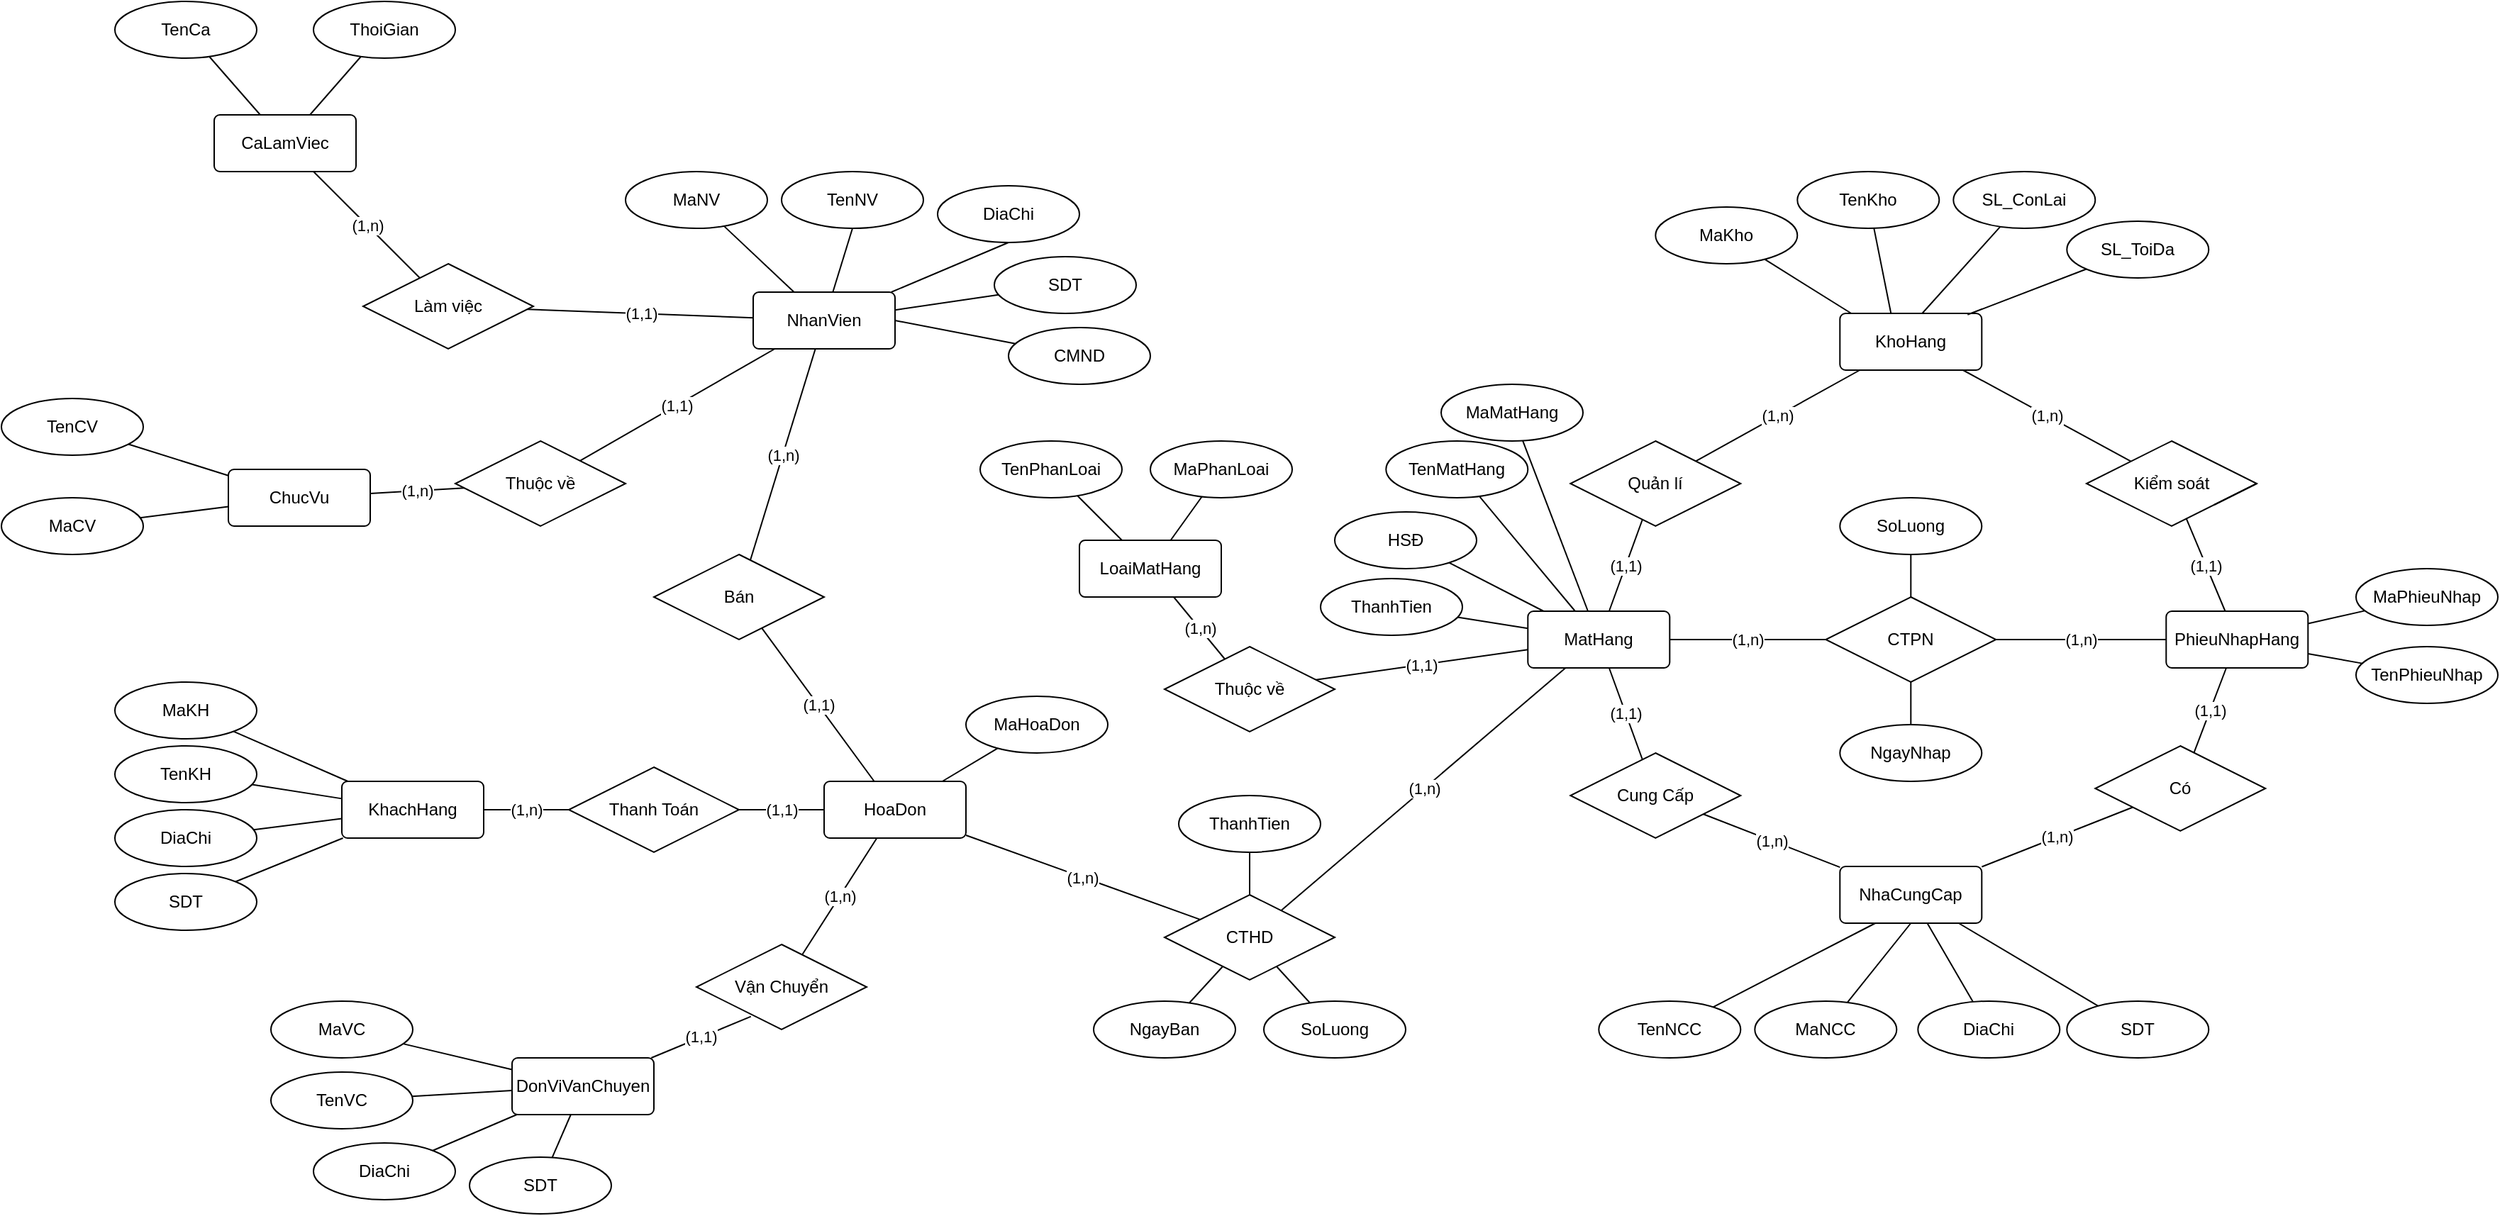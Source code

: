 <mxfile version="16.5.1" type="device"><diagram id="6a1bHGBGVH5mavBtbU1z" name="Page-1"><mxGraphModel dx="2148" dy="861" grid="1" gridSize="10" guides="1" tooltips="1" connect="1" arrows="1" fold="1" page="1" pageScale="1" pageWidth="850" pageHeight="1100" math="0" shadow="0"><root><mxCell id="0"/><mxCell id="1" parent="0"/><mxCell id="fHMDKejE6S2geMiqadcJ-3" value="(1,n)" style="rounded=0;orthogonalLoop=1;jettySize=auto;html=1;endArrow=none;endFill=0;" parent="1" source="VU9gFkAh_YzWSPAlti87-1" target="fHMDKejE6S2geMiqadcJ-2" edge="1"><mxGeometry relative="1" as="geometry"/></mxCell><mxCell id="fHMDKejE6S2geMiqadcJ-56" value="(1,1)" style="edgeStyle=none;rounded=0;orthogonalLoop=1;jettySize=auto;html=1;endArrow=none;endFill=0;" parent="1" source="VU9gFkAh_YzWSPAlti87-1" target="fHMDKejE6S2geMiqadcJ-55" edge="1"><mxGeometry relative="1" as="geometry"/></mxCell><mxCell id="VU9gFkAh_YzWSPAlti87-1" value="NhanVien" style="rounded=1;arcSize=10;whiteSpace=wrap;html=1;align=center;" parent="1" vertex="1"><mxGeometry x="75" y="328" width="100" height="40" as="geometry"/></mxCell><mxCell id="VU9gFkAh_YzWSPAlti87-6" value="(1,n)" style="edgeStyle=none;rounded=0;orthogonalLoop=1;jettySize=auto;html=1;endArrow=none;endFill=0;" parent="1" source="VU9gFkAh_YzWSPAlti87-2" target="VU9gFkAh_YzWSPAlti87-5" edge="1"><mxGeometry relative="1" as="geometry"/></mxCell><mxCell id="VU9gFkAh_YzWSPAlti87-2" value="ChucVu" style="rounded=1;arcSize=10;whiteSpace=wrap;html=1;align=center;" parent="1" vertex="1"><mxGeometry x="-295" y="453" width="100" height="40" as="geometry"/></mxCell><mxCell id="VU9gFkAh_YzWSPAlti87-7" value="(1,1)" style="edgeStyle=none;rounded=0;orthogonalLoop=1;jettySize=auto;html=1;endArrow=none;endFill=0;" parent="1" source="VU9gFkAh_YzWSPAlti87-5" target="VU9gFkAh_YzWSPAlti87-1" edge="1"><mxGeometry relative="1" as="geometry"/></mxCell><mxCell id="VU9gFkAh_YzWSPAlti87-5" value="Thuộc về" style="shape=rhombus;perimeter=rhombusPerimeter;whiteSpace=wrap;html=1;align=center;" parent="1" vertex="1"><mxGeometry x="-135" y="433" width="120" height="60" as="geometry"/></mxCell><mxCell id="fHMDKejE6S2geMiqadcJ-13" value="(1,n)" style="edgeStyle=none;rounded=0;orthogonalLoop=1;jettySize=auto;html=1;endArrow=none;endFill=0;" parent="1" source="fHMDKejE6S2geMiqadcJ-1" target="fHMDKejE6S2geMiqadcJ-12" edge="1"><mxGeometry relative="1" as="geometry"/></mxCell><mxCell id="fHMDKejE6S2geMiqadcJ-76" value="(1,n)" style="edgeStyle=none;rounded=0;orthogonalLoop=1;jettySize=auto;html=1;endArrow=none;endFill=0;" parent="1" source="fHMDKejE6S2geMiqadcJ-1" target="fHMDKejE6S2geMiqadcJ-71" edge="1"><mxGeometry relative="1" as="geometry"/></mxCell><mxCell id="fHMDKejE6S2geMiqadcJ-1" value="HoaDon" style="rounded=1;arcSize=10;whiteSpace=wrap;html=1;align=center;" parent="1" vertex="1"><mxGeometry x="125" y="673" width="100" height="40" as="geometry"/></mxCell><mxCell id="fHMDKejE6S2geMiqadcJ-4" value="(1,1)" style="edgeStyle=none;rounded=0;orthogonalLoop=1;jettySize=auto;html=1;endArrow=none;endFill=0;" parent="1" source="fHMDKejE6S2geMiqadcJ-2" target="fHMDKejE6S2geMiqadcJ-1" edge="1"><mxGeometry relative="1" as="geometry"/></mxCell><mxCell id="fHMDKejE6S2geMiqadcJ-2" value="Bán" style="shape=rhombus;perimeter=rhombusPerimeter;whiteSpace=wrap;html=1;align=center;" parent="1" vertex="1"><mxGeometry x="5" y="513" width="120" height="60" as="geometry"/></mxCell><mxCell id="fHMDKejE6S2geMiqadcJ-8" value="(1,1)" style="edgeStyle=none;rounded=0;orthogonalLoop=1;jettySize=auto;html=1;endArrow=none;endFill=0;" parent="1" source="fHMDKejE6S2geMiqadcJ-5" target="fHMDKejE6S2geMiqadcJ-1" edge="1"><mxGeometry relative="1" as="geometry"/></mxCell><mxCell id="fHMDKejE6S2geMiqadcJ-5" value="Thanh Toán" style="shape=rhombus;perimeter=rhombusPerimeter;whiteSpace=wrap;html=1;align=center;" parent="1" vertex="1"><mxGeometry x="-55" y="663" width="120" height="60" as="geometry"/></mxCell><mxCell id="fHMDKejE6S2geMiqadcJ-7" value="(1,n)" style="edgeStyle=none;rounded=0;orthogonalLoop=1;jettySize=auto;html=1;endArrow=none;endFill=0;" parent="1" source="fHMDKejE6S2geMiqadcJ-6" target="fHMDKejE6S2geMiqadcJ-5" edge="1"><mxGeometry relative="1" as="geometry"/></mxCell><mxCell id="fHMDKejE6S2geMiqadcJ-6" value="KhachHang" style="rounded=1;arcSize=10;whiteSpace=wrap;html=1;align=center;" parent="1" vertex="1"><mxGeometry x="-215" y="673" width="100" height="40" as="geometry"/></mxCell><mxCell id="fHMDKejE6S2geMiqadcJ-21" value="(1,1)" style="edgeStyle=none;rounded=0;orthogonalLoop=1;jettySize=auto;html=1;endArrow=none;endFill=0;" parent="1" source="fHMDKejE6S2geMiqadcJ-9" target="fHMDKejE6S2geMiqadcJ-20" edge="1"><mxGeometry relative="1" as="geometry"/></mxCell><mxCell id="fHMDKejE6S2geMiqadcJ-49" value="(1,1)" style="edgeStyle=none;rounded=0;orthogonalLoop=1;jettySize=auto;html=1;endArrow=none;endFill=0;" parent="1" source="fHMDKejE6S2geMiqadcJ-9" target="fHMDKejE6S2geMiqadcJ-44" edge="1"><mxGeometry relative="1" as="geometry"/></mxCell><mxCell id="fHMDKejE6S2geMiqadcJ-9" value="MatHang" style="rounded=1;arcSize=10;whiteSpace=wrap;html=1;align=center;" parent="1" vertex="1"><mxGeometry x="621.15" y="553" width="100" height="40" as="geometry"/></mxCell><mxCell id="fHMDKejE6S2geMiqadcJ-14" value="(1,n)" style="edgeStyle=none;rounded=0;orthogonalLoop=1;jettySize=auto;html=1;endArrow=none;endFill=0;" parent="1" source="fHMDKejE6S2geMiqadcJ-12" target="fHMDKejE6S2geMiqadcJ-9" edge="1"><mxGeometry relative="1" as="geometry"/></mxCell><mxCell id="fHMDKejE6S2geMiqadcJ-12" value="CTHD" style="shape=rhombus;perimeter=rhombusPerimeter;whiteSpace=wrap;html=1;align=center;" parent="1" vertex="1"><mxGeometry x="365" y="753" width="120" height="60" as="geometry"/></mxCell><mxCell id="fHMDKejE6S2geMiqadcJ-32" value="(1,n)" style="edgeStyle=none;rounded=0;orthogonalLoop=1;jettySize=auto;html=1;endArrow=none;endFill=0;" parent="1" source="fHMDKejE6S2geMiqadcJ-18" target="fHMDKejE6S2geMiqadcJ-29" edge="1"><mxGeometry relative="1" as="geometry"/></mxCell><mxCell id="fHMDKejE6S2geMiqadcJ-18" value="NhaCungCap" style="rounded=1;arcSize=10;whiteSpace=wrap;html=1;align=center;" parent="1" vertex="1"><mxGeometry x="841.15" y="733" width="100" height="40" as="geometry"/></mxCell><mxCell id="fHMDKejE6S2geMiqadcJ-22" value="(1,n)" style="edgeStyle=none;rounded=0;orthogonalLoop=1;jettySize=auto;html=1;endArrow=none;endFill=0;" parent="1" source="fHMDKejE6S2geMiqadcJ-20" target="fHMDKejE6S2geMiqadcJ-18" edge="1"><mxGeometry relative="1" as="geometry"/></mxCell><mxCell id="fHMDKejE6S2geMiqadcJ-20" value="Cung Cấp" style="shape=rhombus;perimeter=rhombusPerimeter;whiteSpace=wrap;html=1;align=center;" parent="1" vertex="1"><mxGeometry x="651.15" y="653" width="120" height="60" as="geometry"/></mxCell><mxCell id="fHMDKejE6S2geMiqadcJ-25" value="PhieuNhapHang" style="rounded=1;arcSize=10;whiteSpace=wrap;html=1;align=center;" parent="1" vertex="1"><mxGeometry x="1071.15" y="553" width="100" height="40" as="geometry"/></mxCell><mxCell id="fHMDKejE6S2geMiqadcJ-41" value="(1,n)" style="edgeStyle=none;rounded=0;orthogonalLoop=1;jettySize=auto;html=1;endArrow=none;endFill=0;" parent="1" source="fHMDKejE6S2geMiqadcJ-26" target="fHMDKejE6S2geMiqadcJ-9" edge="1"><mxGeometry relative="1" as="geometry"/></mxCell><mxCell id="fHMDKejE6S2geMiqadcJ-42" value="(1,n)" style="edgeStyle=none;rounded=0;orthogonalLoop=1;jettySize=auto;html=1;endArrow=none;endFill=0;" parent="1" source="fHMDKejE6S2geMiqadcJ-26" target="fHMDKejE6S2geMiqadcJ-25" edge="1"><mxGeometry relative="1" as="geometry"/></mxCell><mxCell id="fHMDKejE6S2geMiqadcJ-26" value="CTPN" style="shape=rhombus;perimeter=rhombusPerimeter;whiteSpace=wrap;html=1;align=center;" parent="1" vertex="1"><mxGeometry x="831.15" y="543" width="120" height="60" as="geometry"/></mxCell><mxCell id="fHMDKejE6S2geMiqadcJ-31" value="(1,1)" style="edgeStyle=none;rounded=0;orthogonalLoop=1;jettySize=auto;html=1;endArrow=none;endFill=0;" parent="1" source="fHMDKejE6S2geMiqadcJ-29" target="fHMDKejE6S2geMiqadcJ-25" edge="1"><mxGeometry relative="1" as="geometry"/></mxCell><mxCell id="fHMDKejE6S2geMiqadcJ-29" value="Có" style="shape=rhombus;perimeter=rhombusPerimeter;whiteSpace=wrap;html=1;align=center;" parent="1" vertex="1"><mxGeometry x="1021.15" y="648" width="120" height="60" as="geometry"/></mxCell><mxCell id="fHMDKejE6S2geMiqadcJ-61" value="(1,n)" style="edgeStyle=none;rounded=0;orthogonalLoop=1;jettySize=auto;html=1;endArrow=none;endFill=0;" parent="1" source="fHMDKejE6S2geMiqadcJ-43" target="fHMDKejE6S2geMiqadcJ-60" edge="1"><mxGeometry relative="1" as="geometry"/></mxCell><mxCell id="fHMDKejE6S2geMiqadcJ-43" value="KhoHang" style="rounded=1;arcSize=10;whiteSpace=wrap;html=1;align=center;" parent="1" vertex="1"><mxGeometry x="841.15" y="343" width="100" height="40" as="geometry"/></mxCell><mxCell id="fHMDKejE6S2geMiqadcJ-53" value="(1,n)" style="edgeStyle=none;rounded=0;orthogonalLoop=1;jettySize=auto;html=1;endArrow=none;endFill=0;" parent="1" source="fHMDKejE6S2geMiqadcJ-44" target="fHMDKejE6S2geMiqadcJ-43" edge="1"><mxGeometry relative="1" as="geometry"/></mxCell><mxCell id="fHMDKejE6S2geMiqadcJ-44" value="Quản lí" style="shape=rhombus;perimeter=rhombusPerimeter;whiteSpace=wrap;html=1;align=center;" parent="1" vertex="1"><mxGeometry x="651.15" y="433" width="120" height="60" as="geometry"/></mxCell><mxCell id="fHMDKejE6S2geMiqadcJ-54" value="CaLamViec" style="rounded=1;arcSize=10;whiteSpace=wrap;html=1;align=center;" parent="1" vertex="1"><mxGeometry x="-305" y="203" width="100" height="40" as="geometry"/></mxCell><mxCell id="fHMDKejE6S2geMiqadcJ-57" value="(1,n)" style="edgeStyle=none;rounded=0;orthogonalLoop=1;jettySize=auto;html=1;endArrow=none;endFill=0;" parent="1" source="fHMDKejE6S2geMiqadcJ-55" target="fHMDKejE6S2geMiqadcJ-54" edge="1"><mxGeometry relative="1" as="geometry"/></mxCell><mxCell id="fHMDKejE6S2geMiqadcJ-55" value="Làm việc" style="shape=rhombus;perimeter=rhombusPerimeter;whiteSpace=wrap;html=1;align=center;" parent="1" vertex="1"><mxGeometry x="-200" y="308" width="120" height="60" as="geometry"/></mxCell><mxCell id="fHMDKejE6S2geMiqadcJ-62" value="(1,1)" style="edgeStyle=none;rounded=0;orthogonalLoop=1;jettySize=auto;html=1;endArrow=none;endFill=0;" parent="1" source="fHMDKejE6S2geMiqadcJ-60" target="fHMDKejE6S2geMiqadcJ-25" edge="1"><mxGeometry relative="1" as="geometry"/></mxCell><mxCell id="fHMDKejE6S2geMiqadcJ-60" value="Kiểm soát" style="shape=rhombus;perimeter=rhombusPerimeter;whiteSpace=wrap;html=1;align=center;" parent="1" vertex="1"><mxGeometry x="1015" y="433" width="120" height="60" as="geometry"/></mxCell><mxCell id="fHMDKejE6S2geMiqadcJ-63" style="edgeStyle=none;rounded=0;orthogonalLoop=1;jettySize=auto;html=1;exitX=1;exitY=1;exitDx=0;exitDy=0;entryX=1;entryY=0.5;entryDx=0;entryDy=0;endArrow=none;endFill=0;" parent="1" source="fHMDKejE6S2geMiqadcJ-60" target="fHMDKejE6S2geMiqadcJ-60" edge="1"><mxGeometry relative="1" as="geometry"/></mxCell><mxCell id="fHMDKejE6S2geMiqadcJ-75" value="(1,1)" style="edgeStyle=none;rounded=0;orthogonalLoop=1;jettySize=auto;html=1;entryX=0.32;entryY=0.847;entryDx=0;entryDy=0;entryPerimeter=0;endArrow=none;endFill=0;" parent="1" source="fHMDKejE6S2geMiqadcJ-70" target="fHMDKejE6S2geMiqadcJ-71" edge="1"><mxGeometry relative="1" as="geometry"/></mxCell><mxCell id="fHMDKejE6S2geMiqadcJ-70" value="DonViVanChuyen" style="rounded=1;arcSize=10;whiteSpace=wrap;html=1;align=center;" parent="1" vertex="1"><mxGeometry x="-95" y="868" width="100" height="40" as="geometry"/></mxCell><mxCell id="fHMDKejE6S2geMiqadcJ-71" value="Vận Chuyển" style="shape=rhombus;perimeter=rhombusPerimeter;whiteSpace=wrap;html=1;align=center;" parent="1" vertex="1"><mxGeometry x="35" y="788" width="120" height="60" as="geometry"/></mxCell><mxCell id="fHMDKejE6S2geMiqadcJ-80" style="edgeStyle=none;rounded=0;orthogonalLoop=1;jettySize=auto;html=1;endArrow=none;endFill=0;" parent="1" source="fHMDKejE6S2geMiqadcJ-78" target="VU9gFkAh_YzWSPAlti87-2" edge="1"><mxGeometry relative="1" as="geometry"/></mxCell><mxCell id="fHMDKejE6S2geMiqadcJ-78" value="MaCV" style="ellipse;whiteSpace=wrap;html=1;align=center;" parent="1" vertex="1"><mxGeometry x="-455" y="473" width="100" height="40" as="geometry"/></mxCell><mxCell id="fHMDKejE6S2geMiqadcJ-81" style="edgeStyle=none;rounded=0;orthogonalLoop=1;jettySize=auto;html=1;endArrow=none;endFill=0;" parent="1" source="fHMDKejE6S2geMiqadcJ-79" target="VU9gFkAh_YzWSPAlti87-2" edge="1"><mxGeometry relative="1" as="geometry"/></mxCell><mxCell id="fHMDKejE6S2geMiqadcJ-79" value="TenCV" style="ellipse;whiteSpace=wrap;html=1;align=center;" parent="1" vertex="1"><mxGeometry x="-455" y="403" width="100" height="40" as="geometry"/></mxCell><mxCell id="fHMDKejE6S2geMiqadcJ-85" style="edgeStyle=none;rounded=0;orthogonalLoop=1;jettySize=auto;html=1;endArrow=none;endFill=0;" parent="1" source="fHMDKejE6S2geMiqadcJ-82" target="fHMDKejE6S2geMiqadcJ-54" edge="1"><mxGeometry relative="1" as="geometry"/></mxCell><mxCell id="fHMDKejE6S2geMiqadcJ-82" value="ThoiGian" style="ellipse;whiteSpace=wrap;html=1;align=center;" parent="1" vertex="1"><mxGeometry x="-235" y="123" width="100" height="40" as="geometry"/></mxCell><mxCell id="fHMDKejE6S2geMiqadcJ-84" style="edgeStyle=none;rounded=0;orthogonalLoop=1;jettySize=auto;html=1;endArrow=none;endFill=0;" parent="1" source="fHMDKejE6S2geMiqadcJ-83" target="fHMDKejE6S2geMiqadcJ-54" edge="1"><mxGeometry relative="1" as="geometry"/></mxCell><mxCell id="fHMDKejE6S2geMiqadcJ-83" value="TenCa" style="ellipse;whiteSpace=wrap;html=1;align=center;" parent="1" vertex="1"><mxGeometry x="-375" y="123" width="100" height="40" as="geometry"/></mxCell><mxCell id="fHMDKejE6S2geMiqadcJ-92" style="edgeStyle=none;rounded=0;orthogonalLoop=1;jettySize=auto;html=1;exitX=0.5;exitY=1;exitDx=0;exitDy=0;endArrow=none;endFill=0;" parent="1" source="fHMDKejE6S2geMiqadcJ-86" target="VU9gFkAh_YzWSPAlti87-1" edge="1"><mxGeometry relative="1" as="geometry"><mxPoint x="165" y="193" as="targetPoint"/></mxGeometry></mxCell><mxCell id="fHMDKejE6S2geMiqadcJ-86" value="TenNV" style="ellipse;whiteSpace=wrap;html=1;align=center;" parent="1" vertex="1"><mxGeometry x="95" y="243" width="100" height="40" as="geometry"/></mxCell><mxCell id="fHMDKejE6S2geMiqadcJ-91" style="edgeStyle=none;rounded=0;orthogonalLoop=1;jettySize=auto;html=1;endArrow=none;endFill=0;" parent="1" source="fHMDKejE6S2geMiqadcJ-87" target="VU9gFkAh_YzWSPAlti87-1" edge="1"><mxGeometry relative="1" as="geometry"/></mxCell><mxCell id="fHMDKejE6S2geMiqadcJ-87" value="MaNV" style="ellipse;whiteSpace=wrap;html=1;align=center;" parent="1" vertex="1"><mxGeometry x="-15" y="243" width="100" height="40" as="geometry"/></mxCell><mxCell id="fHMDKejE6S2geMiqadcJ-93" style="edgeStyle=none;rounded=0;orthogonalLoop=1;jettySize=auto;html=1;exitX=0.5;exitY=1;exitDx=0;exitDy=0;endArrow=none;endFill=0;" parent="1" source="fHMDKejE6S2geMiqadcJ-88" target="VU9gFkAh_YzWSPAlti87-1" edge="1"><mxGeometry relative="1" as="geometry"/></mxCell><mxCell id="fHMDKejE6S2geMiqadcJ-88" value="DiaChi&lt;span style=&quot;color: rgba(0 , 0 , 0 , 0) ; font-family: monospace ; font-size: 0px&quot;&gt;%3CmxGraphModel%3E%3Croot%3E%3CmxCell%20id%3D%220%22%2F%3E%3CmxCell%20id%3D%221%22%20parent%3D%220%22%2F%3E%3CmxCell%20id%3D%222%22%20value%3D%22MaNV%22%20style%3D%22ellipse%3BwhiteSpace%3Dwrap%3Bhtml%3D1%3Balign%3Dcenter%3B%22%20vertex%3D%221%22%20parent%3D%221%22%3E%3CmxGeometry%20x%3D%22-270%22%20y%3D%22290%22%20width%3D%22100%22%20height%3D%2240%22%20as%3D%22geometry%22%2F%3E%3C%2FmxCell%3E%3C%2Froot%3E%3C%2FmxGraphModel%3E&lt;/span&gt;" style="ellipse;whiteSpace=wrap;html=1;align=center;" parent="1" vertex="1"><mxGeometry x="205" y="253" width="100" height="40" as="geometry"/></mxCell><mxCell id="fHMDKejE6S2geMiqadcJ-94" style="edgeStyle=none;rounded=0;orthogonalLoop=1;jettySize=auto;html=1;endArrow=none;endFill=0;" parent="1" source="fHMDKejE6S2geMiqadcJ-89" target="VU9gFkAh_YzWSPAlti87-1" edge="1"><mxGeometry relative="1" as="geometry"/></mxCell><mxCell id="fHMDKejE6S2geMiqadcJ-89" value="SDT" style="ellipse;whiteSpace=wrap;html=1;align=center;" parent="1" vertex="1"><mxGeometry x="245" y="303" width="100" height="40" as="geometry"/></mxCell><mxCell id="fHMDKejE6S2geMiqadcJ-99" style="edgeStyle=none;rounded=0;orthogonalLoop=1;jettySize=auto;html=1;endArrow=none;endFill=0;" parent="1" source="fHMDKejE6S2geMiqadcJ-95" target="fHMDKejE6S2geMiqadcJ-6" edge="1"><mxGeometry relative="1" as="geometry"/></mxCell><mxCell id="fHMDKejE6S2geMiqadcJ-95" value="MaKH" style="ellipse;whiteSpace=wrap;html=1;align=center;" parent="1" vertex="1"><mxGeometry x="-375" y="603" width="100" height="40" as="geometry"/></mxCell><mxCell id="fHMDKejE6S2geMiqadcJ-100" style="edgeStyle=none;rounded=0;orthogonalLoop=1;jettySize=auto;html=1;endArrow=none;endFill=0;" parent="1" source="fHMDKejE6S2geMiqadcJ-96" target="fHMDKejE6S2geMiqadcJ-6" edge="1"><mxGeometry relative="1" as="geometry"/></mxCell><mxCell id="fHMDKejE6S2geMiqadcJ-96" value="TenKH" style="ellipse;whiteSpace=wrap;html=1;align=center;" parent="1" vertex="1"><mxGeometry x="-375" y="648" width="100" height="40" as="geometry"/></mxCell><mxCell id="fHMDKejE6S2geMiqadcJ-101" style="edgeStyle=none;rounded=0;orthogonalLoop=1;jettySize=auto;html=1;endArrow=none;endFill=0;" parent="1" source="fHMDKejE6S2geMiqadcJ-97" target="fHMDKejE6S2geMiqadcJ-6" edge="1"><mxGeometry relative="1" as="geometry"/></mxCell><mxCell id="fHMDKejE6S2geMiqadcJ-97" value="DiaChi&lt;span style=&quot;color: rgba(0 , 0 , 0 , 0) ; font-family: monospace ; font-size: 0px&quot;&gt;%3CmxGraphModel%3E%3Croot%3E%3CmxCell%20id%3D%220%22%2F%3E%3CmxCell%20id%3D%221%22%20parent%3D%220%22%2F%3E%3CmxCell%20id%3D%222%22%20value%3D%22MaNV%22%20style%3D%22ellipse%3BwhiteSpace%3Dwrap%3Bhtml%3D1%3Balign%3Dcenter%3B%22%20vertex%3D%221%22%20parent%3D%221%22%3E%3CmxGeometry%20x%3D%22-270%22%20y%3D%22290%22%20width%3D%22100%22%20height%3D%2240%22%20as%3D%22geometry%22%2F%3E%3C%2FmxCell%3E%3C%2Froot%3E%3C%2FmxGraphModel%3E&lt;/span&gt;" style="ellipse;whiteSpace=wrap;html=1;align=center;" parent="1" vertex="1"><mxGeometry x="-375" y="693" width="100" height="40" as="geometry"/></mxCell><mxCell id="fHMDKejE6S2geMiqadcJ-102" style="edgeStyle=none;rounded=0;orthogonalLoop=1;jettySize=auto;html=1;endArrow=none;endFill=0;" parent="1" source="fHMDKejE6S2geMiqadcJ-98" target="fHMDKejE6S2geMiqadcJ-6" edge="1"><mxGeometry relative="1" as="geometry"/></mxCell><mxCell id="fHMDKejE6S2geMiqadcJ-98" value="SDT" style="ellipse;whiteSpace=wrap;html=1;align=center;" parent="1" vertex="1"><mxGeometry x="-375" y="738" width="100" height="40" as="geometry"/></mxCell><mxCell id="fHMDKejE6S2geMiqadcJ-107" style="edgeStyle=none;rounded=0;orthogonalLoop=1;jettySize=auto;html=1;endArrow=none;endFill=0;" parent="1" source="fHMDKejE6S2geMiqadcJ-103" target="fHMDKejE6S2geMiqadcJ-70" edge="1"><mxGeometry relative="1" as="geometry"/></mxCell><mxCell id="fHMDKejE6S2geMiqadcJ-103" value="MaVC" style="ellipse;whiteSpace=wrap;html=1;align=center;" parent="1" vertex="1"><mxGeometry x="-265" y="828" width="100" height="40" as="geometry"/></mxCell><mxCell id="fHMDKejE6S2geMiqadcJ-108" style="edgeStyle=none;rounded=0;orthogonalLoop=1;jettySize=auto;html=1;endArrow=none;endFill=0;" parent="1" source="fHMDKejE6S2geMiqadcJ-104" target="fHMDKejE6S2geMiqadcJ-70" edge="1"><mxGeometry relative="1" as="geometry"/></mxCell><mxCell id="fHMDKejE6S2geMiqadcJ-104" value="TenVC" style="ellipse;whiteSpace=wrap;html=1;align=center;" parent="1" vertex="1"><mxGeometry x="-265" y="878" width="100" height="40" as="geometry"/></mxCell><mxCell id="fHMDKejE6S2geMiqadcJ-109" style="edgeStyle=none;rounded=0;orthogonalLoop=1;jettySize=auto;html=1;endArrow=none;endFill=0;" parent="1" source="fHMDKejE6S2geMiqadcJ-105" target="fHMDKejE6S2geMiqadcJ-70" edge="1"><mxGeometry relative="1" as="geometry"/></mxCell><mxCell id="fHMDKejE6S2geMiqadcJ-105" value="DiaChi&lt;span style=&quot;color: rgba(0 , 0 , 0 , 0) ; font-family: monospace ; font-size: 0px&quot;&gt;%3CmxGraphModel%3E%3Croot%3E%3CmxCell%20id%3D%220%22%2F%3E%3CmxCell%20id%3D%221%22%20parent%3D%220%22%2F%3E%3CmxCell%20id%3D%222%22%20value%3D%22MaNV%22%20style%3D%22ellipse%3BwhiteSpace%3Dwrap%3Bhtml%3D1%3Balign%3Dcenter%3B%22%20vertex%3D%221%22%20parent%3D%221%22%3E%3CmxGeometry%20x%3D%22-270%22%20y%3D%22290%22%20width%3D%22100%22%20height%3D%2240%22%20as%3D%22geometry%22%2F%3E%3C%2FmxCell%3E%3C%2Froot%3E%3C%2FmxGraphModel%3E&lt;/span&gt;" style="ellipse;whiteSpace=wrap;html=1;align=center;" parent="1" vertex="1"><mxGeometry x="-235" y="928" width="100" height="40" as="geometry"/></mxCell><mxCell id="fHMDKejE6S2geMiqadcJ-110" style="edgeStyle=none;rounded=0;orthogonalLoop=1;jettySize=auto;html=1;endArrow=none;endFill=0;" parent="1" source="fHMDKejE6S2geMiqadcJ-106" target="fHMDKejE6S2geMiqadcJ-70" edge="1"><mxGeometry relative="1" as="geometry"/></mxCell><mxCell id="fHMDKejE6S2geMiqadcJ-106" value="SDT" style="ellipse;whiteSpace=wrap;html=1;align=center;" parent="1" vertex="1"><mxGeometry x="-125" y="938" width="100" height="40" as="geometry"/></mxCell><mxCell id="fHMDKejE6S2geMiqadcJ-114" style="edgeStyle=none;rounded=0;orthogonalLoop=1;jettySize=auto;html=1;endArrow=none;endFill=0;" parent="1" source="fHMDKejE6S2geMiqadcJ-111" target="fHMDKejE6S2geMiqadcJ-12" edge="1"><mxGeometry relative="1" as="geometry"/></mxCell><mxCell id="fHMDKejE6S2geMiqadcJ-111" value="SoLuong" style="ellipse;whiteSpace=wrap;html=1;align=center;" parent="1" vertex="1"><mxGeometry x="435" y="828" width="100" height="40" as="geometry"/></mxCell><mxCell id="fHMDKejE6S2geMiqadcJ-113" style="edgeStyle=none;rounded=0;orthogonalLoop=1;jettySize=auto;html=1;endArrow=none;endFill=0;" parent="1" source="fHMDKejE6S2geMiqadcJ-112" target="fHMDKejE6S2geMiqadcJ-12" edge="1"><mxGeometry relative="1" as="geometry"><mxPoint x="465" y="748" as="targetPoint"/></mxGeometry></mxCell><mxCell id="fHMDKejE6S2geMiqadcJ-112" value="NgayBan" style="ellipse;whiteSpace=wrap;html=1;align=center;" parent="1" vertex="1"><mxGeometry x="315" y="828" width="100" height="40" as="geometry"/></mxCell><mxCell id="fHMDKejE6S2geMiqadcJ-117" style="edgeStyle=none;rounded=0;orthogonalLoop=1;jettySize=auto;html=1;endArrow=none;endFill=0;" parent="1" source="fHMDKejE6S2geMiqadcJ-115" target="fHMDKejE6S2geMiqadcJ-26" edge="1"><mxGeometry relative="1" as="geometry"/></mxCell><mxCell id="fHMDKejE6S2geMiqadcJ-115" value="SoLuong" style="ellipse;whiteSpace=wrap;html=1;align=center;" parent="1" vertex="1"><mxGeometry x="841.15" y="473" width="100" height="40" as="geometry"/></mxCell><mxCell id="fHMDKejE6S2geMiqadcJ-118" style="edgeStyle=none;rounded=0;orthogonalLoop=1;jettySize=auto;html=1;endArrow=none;endFill=0;" parent="1" source="fHMDKejE6S2geMiqadcJ-116" target="fHMDKejE6S2geMiqadcJ-26" edge="1"><mxGeometry relative="1" as="geometry"/></mxCell><mxCell id="fHMDKejE6S2geMiqadcJ-116" value="NgayNhap" style="ellipse;whiteSpace=wrap;html=1;align=center;" parent="1" vertex="1"><mxGeometry x="841.15" y="633" width="100" height="40" as="geometry"/></mxCell><mxCell id="fHMDKejE6S2geMiqadcJ-127" style="edgeStyle=none;rounded=0;orthogonalLoop=1;jettySize=auto;html=1;endArrow=none;endFill=0;" parent="1" source="fHMDKejE6S2geMiqadcJ-119" edge="1"><mxGeometry relative="1" as="geometry"><mxPoint x="931.15" y="343.882" as="targetPoint"/></mxGeometry></mxCell><mxCell id="fHMDKejE6S2geMiqadcJ-119" value="SL_ToiDa" style="ellipse;whiteSpace=wrap;html=1;align=center;" parent="1" vertex="1"><mxGeometry x="1001.15" y="278" width="100" height="40" as="geometry"/></mxCell><mxCell id="fHMDKejE6S2geMiqadcJ-123" style="edgeStyle=none;rounded=0;orthogonalLoop=1;jettySize=auto;html=1;endArrow=none;endFill=0;" parent="1" source="fHMDKejE6S2geMiqadcJ-120" edge="1"><mxGeometry relative="1" as="geometry"><mxPoint x="849.15" y="343" as="targetPoint"/></mxGeometry></mxCell><mxCell id="fHMDKejE6S2geMiqadcJ-120" value="MaKho" style="ellipse;whiteSpace=wrap;html=1;align=center;" parent="1" vertex="1"><mxGeometry x="711.15" y="268" width="100" height="40" as="geometry"/></mxCell><mxCell id="fHMDKejE6S2geMiqadcJ-124" style="edgeStyle=none;rounded=0;orthogonalLoop=1;jettySize=auto;html=1;endArrow=none;endFill=0;" parent="1" source="fHMDKejE6S2geMiqadcJ-121" edge="1"><mxGeometry relative="1" as="geometry"><mxPoint x="877.15" y="343" as="targetPoint"/></mxGeometry></mxCell><mxCell id="fHMDKejE6S2geMiqadcJ-121" value="TenKho" style="ellipse;whiteSpace=wrap;html=1;align=center;" parent="1" vertex="1"><mxGeometry x="811.15" y="243" width="100" height="40" as="geometry"/></mxCell><mxCell id="fHMDKejE6S2geMiqadcJ-126" style="edgeStyle=none;rounded=0;orthogonalLoop=1;jettySize=auto;html=1;endArrow=none;endFill=0;" parent="1" source="fHMDKejE6S2geMiqadcJ-122" edge="1"><mxGeometry relative="1" as="geometry"><mxPoint x="899.15" y="343" as="targetPoint"/></mxGeometry></mxCell><mxCell id="fHMDKejE6S2geMiqadcJ-122" value="SL_ConLai" style="ellipse;whiteSpace=wrap;html=1;align=center;" parent="1" vertex="1"><mxGeometry x="921.15" y="243" width="100" height="40" as="geometry"/></mxCell><mxCell id="fHMDKejE6S2geMiqadcJ-132" style="edgeStyle=none;rounded=0;orthogonalLoop=1;jettySize=auto;html=1;entryX=0.5;entryY=1;entryDx=0;entryDy=0;endArrow=none;endFill=0;" parent="1" source="fHMDKejE6S2geMiqadcJ-129" target="fHMDKejE6S2geMiqadcJ-18" edge="1"><mxGeometry relative="1" as="geometry"/></mxCell><mxCell id="fHMDKejE6S2geMiqadcJ-129" value="MaNCC" style="ellipse;whiteSpace=wrap;html=1;align=center;" parent="1" vertex="1"><mxGeometry x="781.15" y="828" width="100" height="40" as="geometry"/></mxCell><mxCell id="fHMDKejE6S2geMiqadcJ-131" style="edgeStyle=none;rounded=0;orthogonalLoop=1;jettySize=auto;html=1;entryX=0.25;entryY=1;entryDx=0;entryDy=0;endArrow=none;endFill=0;" parent="1" source="fHMDKejE6S2geMiqadcJ-130" target="fHMDKejE6S2geMiqadcJ-18" edge="1"><mxGeometry relative="1" as="geometry"/></mxCell><mxCell id="fHMDKejE6S2geMiqadcJ-130" value="TenNCC" style="ellipse;whiteSpace=wrap;html=1;align=center;" parent="1" vertex="1"><mxGeometry x="671.15" y="828" width="100" height="40" as="geometry"/></mxCell><mxCell id="fHMDKejE6S2geMiqadcJ-134" style="edgeStyle=none;rounded=0;orthogonalLoop=1;jettySize=auto;html=1;endArrow=none;endFill=0;" parent="1" source="fHMDKejE6S2geMiqadcJ-133" target="fHMDKejE6S2geMiqadcJ-18" edge="1"><mxGeometry relative="1" as="geometry"><mxPoint x="911.15" y="778" as="targetPoint"/></mxGeometry></mxCell><mxCell id="fHMDKejE6S2geMiqadcJ-133" value="DiaChi" style="ellipse;whiteSpace=wrap;html=1;align=center;" parent="1" vertex="1"><mxGeometry x="896.15" y="828" width="100" height="40" as="geometry"/></mxCell><mxCell id="fHMDKejE6S2geMiqadcJ-136" style="edgeStyle=none;rounded=0;orthogonalLoop=1;jettySize=auto;html=1;endArrow=none;endFill=0;" parent="1" source="fHMDKejE6S2geMiqadcJ-135" target="fHMDKejE6S2geMiqadcJ-18" edge="1"><mxGeometry relative="1" as="geometry"/></mxCell><mxCell id="fHMDKejE6S2geMiqadcJ-135" value="SDT" style="ellipse;whiteSpace=wrap;html=1;align=center;" parent="1" vertex="1"><mxGeometry x="1001.15" y="828" width="100" height="40" as="geometry"/></mxCell><mxCell id="fHMDKejE6S2geMiqadcJ-140" style="edgeStyle=none;rounded=0;orthogonalLoop=1;jettySize=auto;html=1;endArrow=none;endFill=0;" parent="1" source="fHMDKejE6S2geMiqadcJ-137" target="fHMDKejE6S2geMiqadcJ-9" edge="1"><mxGeometry relative="1" as="geometry"><mxPoint x="575.004" y="439.717" as="sourcePoint"/></mxGeometry></mxCell><mxCell id="fHMDKejE6S2geMiqadcJ-137" value="MaMatHang" style="ellipse;whiteSpace=wrap;html=1;align=center;" parent="1" vertex="1"><mxGeometry x="560" y="393" width="100" height="40" as="geometry"/></mxCell><mxCell id="fHMDKejE6S2geMiqadcJ-139" style="edgeStyle=none;rounded=0;orthogonalLoop=1;jettySize=auto;html=1;endArrow=none;endFill=0;" parent="1" source="fHMDKejE6S2geMiqadcJ-138" target="fHMDKejE6S2geMiqadcJ-9" edge="1"><mxGeometry relative="1" as="geometry"><mxPoint x="625.0" y="654.277" as="sourcePoint"/></mxGeometry></mxCell><mxCell id="fHMDKejE6S2geMiqadcJ-138" value="TenMatHang" style="ellipse;whiteSpace=wrap;html=1;align=center;" parent="1" vertex="1"><mxGeometry x="521.15" y="433" width="100" height="40" as="geometry"/></mxCell><mxCell id="fHMDKejE6S2geMiqadcJ-150" value="(1,n)" style="edgeStyle=none;rounded=0;orthogonalLoop=1;jettySize=auto;html=1;endArrow=none;endFill=0;" parent="1" source="fHMDKejE6S2geMiqadcJ-141" target="fHMDKejE6S2geMiqadcJ-149" edge="1"><mxGeometry relative="1" as="geometry"/></mxCell><mxCell id="fHMDKejE6S2geMiqadcJ-141" value="LoaiMatHang" style="rounded=1;arcSize=10;whiteSpace=wrap;html=1;align=center;" parent="1" vertex="1"><mxGeometry x="305" y="503" width="100" height="40" as="geometry"/></mxCell><mxCell id="fHMDKejE6S2geMiqadcJ-146" style="edgeStyle=none;rounded=0;orthogonalLoop=1;jettySize=auto;html=1;endArrow=none;endFill=0;" parent="1" source="fHMDKejE6S2geMiqadcJ-144" target="fHMDKejE6S2geMiqadcJ-141" edge="1"><mxGeometry relative="1" as="geometry"/></mxCell><mxCell id="fHMDKejE6S2geMiqadcJ-144" value="MaPhanLoai" style="ellipse;whiteSpace=wrap;html=1;align=center;" parent="1" vertex="1"><mxGeometry x="355" y="433" width="100" height="40" as="geometry"/></mxCell><mxCell id="fHMDKejE6S2geMiqadcJ-147" style="edgeStyle=none;rounded=0;orthogonalLoop=1;jettySize=auto;html=1;endArrow=none;endFill=0;" parent="1" source="fHMDKejE6S2geMiqadcJ-145" target="fHMDKejE6S2geMiqadcJ-141" edge="1"><mxGeometry relative="1" as="geometry"/></mxCell><mxCell id="fHMDKejE6S2geMiqadcJ-145" value="TenPhanLoai" style="ellipse;whiteSpace=wrap;html=1;align=center;" parent="1" vertex="1"><mxGeometry x="235" y="433" width="100" height="40" as="geometry"/></mxCell><mxCell id="fHMDKejE6S2geMiqadcJ-151" value="(1,1)" style="edgeStyle=none;rounded=0;orthogonalLoop=1;jettySize=auto;html=1;endArrow=none;endFill=0;" parent="1" source="fHMDKejE6S2geMiqadcJ-149" target="fHMDKejE6S2geMiqadcJ-9" edge="1"><mxGeometry relative="1" as="geometry"/></mxCell><mxCell id="fHMDKejE6S2geMiqadcJ-149" value="Thuộc về" style="shape=rhombus;perimeter=rhombusPerimeter;whiteSpace=wrap;html=1;align=center;" parent="1" vertex="1"><mxGeometry x="365" y="578" width="120" height="60" as="geometry"/></mxCell><mxCell id="fHMDKejE6S2geMiqadcJ-154" style="edgeStyle=none;rounded=0;orthogonalLoop=1;jettySize=auto;html=1;endArrow=none;endFill=0;" parent="1" source="fHMDKejE6S2geMiqadcJ-152" target="fHMDKejE6S2geMiqadcJ-25" edge="1"><mxGeometry relative="1" as="geometry"/></mxCell><mxCell id="fHMDKejE6S2geMiqadcJ-152" value="MaPhieuNhap" style="ellipse;whiteSpace=wrap;html=1;align=center;" parent="1" vertex="1"><mxGeometry x="1205" y="523" width="100" height="40" as="geometry"/></mxCell><mxCell id="fHMDKejE6S2geMiqadcJ-155" style="edgeStyle=none;rounded=0;orthogonalLoop=1;jettySize=auto;html=1;entryX=1;entryY=0.75;entryDx=0;entryDy=0;endArrow=none;endFill=0;" parent="1" source="fHMDKejE6S2geMiqadcJ-153" target="fHMDKejE6S2geMiqadcJ-25" edge="1"><mxGeometry relative="1" as="geometry"/></mxCell><mxCell id="fHMDKejE6S2geMiqadcJ-153" value="TenPhieuNhap" style="ellipse;whiteSpace=wrap;html=1;align=center;" parent="1" vertex="1"><mxGeometry x="1205" y="578" width="100" height="40" as="geometry"/></mxCell><mxCell id="fHMDKejE6S2geMiqadcJ-161" style="edgeStyle=none;rounded=0;orthogonalLoop=1;jettySize=auto;html=1;endArrow=none;endFill=0;" parent="1" source="fHMDKejE6S2geMiqadcJ-158" target="fHMDKejE6S2geMiqadcJ-1" edge="1"><mxGeometry relative="1" as="geometry"/></mxCell><mxCell id="fHMDKejE6S2geMiqadcJ-158" value="MaHoaDon" style="ellipse;whiteSpace=wrap;html=1;align=center;" parent="1" vertex="1"><mxGeometry x="225" y="613" width="100" height="40" as="geometry"/></mxCell><mxCell id="fHMDKejE6S2geMiqadcJ-163" style="edgeStyle=none;rounded=0;orthogonalLoop=1;jettySize=auto;html=1;endArrow=none;endFill=0;" parent="1" source="fHMDKejE6S2geMiqadcJ-162" target="fHMDKejE6S2geMiqadcJ-12" edge="1"><mxGeometry relative="1" as="geometry"/></mxCell><mxCell id="fHMDKejE6S2geMiqadcJ-162" value="ThanhTien" style="ellipse;whiteSpace=wrap;html=1;align=center;" parent="1" vertex="1"><mxGeometry x="375" y="683" width="100" height="40" as="geometry"/></mxCell><mxCell id="ijFK4gIzEk9CtvnXMDeo-7" style="edgeStyle=none;rounded=0;orthogonalLoop=1;jettySize=auto;html=1;endArrow=none;endFill=0;" edge="1" parent="1" source="ijFK4gIzEk9CtvnXMDeo-2" target="fHMDKejE6S2geMiqadcJ-9"><mxGeometry relative="1" as="geometry"/></mxCell><mxCell id="ijFK4gIzEk9CtvnXMDeo-2" value="ThanhTien" style="ellipse;whiteSpace=wrap;html=1;align=center;" vertex="1" parent="1"><mxGeometry x="475" y="530" width="100" height="40" as="geometry"/></mxCell><mxCell id="ijFK4gIzEk9CtvnXMDeo-6" style="rounded=0;orthogonalLoop=1;jettySize=auto;html=1;endArrow=none;endFill=0;" edge="1" parent="1" source="ijFK4gIzEk9CtvnXMDeo-3" target="fHMDKejE6S2geMiqadcJ-9"><mxGeometry relative="1" as="geometry"/></mxCell><mxCell id="ijFK4gIzEk9CtvnXMDeo-3" value="HSĐ" style="ellipse;whiteSpace=wrap;html=1;align=center;" vertex="1" parent="1"><mxGeometry x="485" y="483" width="100" height="40" as="geometry"/></mxCell><mxCell id="ijFK4gIzEk9CtvnXMDeo-10" style="edgeStyle=none;rounded=0;orthogonalLoop=1;jettySize=auto;html=1;entryX=1;entryY=0.5;entryDx=0;entryDy=0;endArrow=none;endFill=0;" edge="1" parent="1" source="ijFK4gIzEk9CtvnXMDeo-9" target="VU9gFkAh_YzWSPAlti87-1"><mxGeometry relative="1" as="geometry"/></mxCell><mxCell id="ijFK4gIzEk9CtvnXMDeo-9" value="CMND" style="ellipse;whiteSpace=wrap;html=1;align=center;" vertex="1" parent="1"><mxGeometry x="255" y="353" width="100" height="40" as="geometry"/></mxCell></root></mxGraphModel></diagram></mxfile>